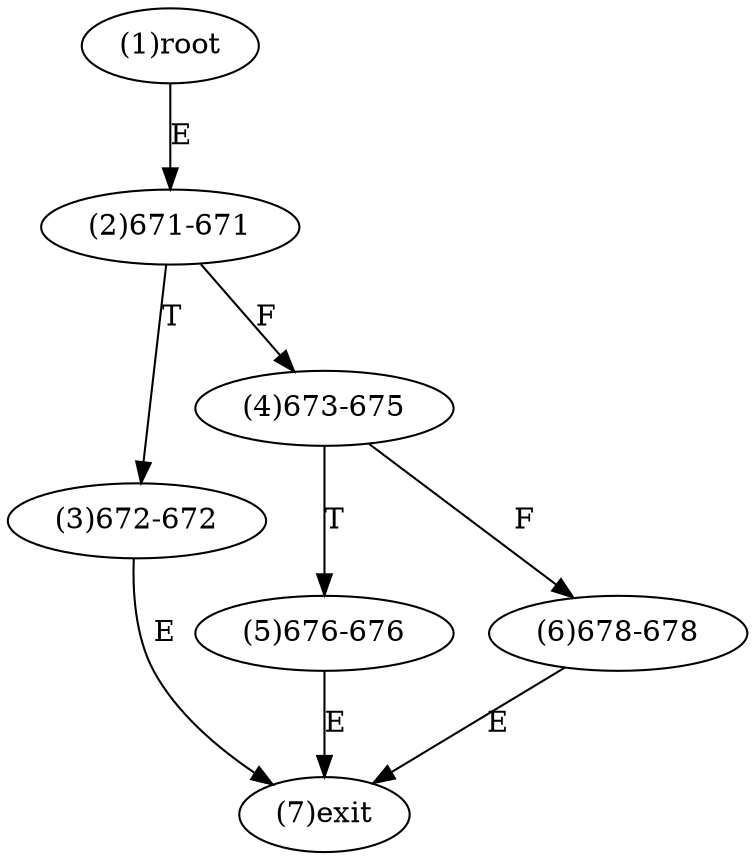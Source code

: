 digraph "" { 
1[ label="(1)root"];
2[ label="(2)671-671"];
3[ label="(3)672-672"];
4[ label="(4)673-675"];
5[ label="(5)676-676"];
6[ label="(6)678-678"];
7[ label="(7)exit"];
1->2[ label="E"];
2->4[ label="F"];
2->3[ label="T"];
3->7[ label="E"];
4->6[ label="F"];
4->5[ label="T"];
5->7[ label="E"];
6->7[ label="E"];
}